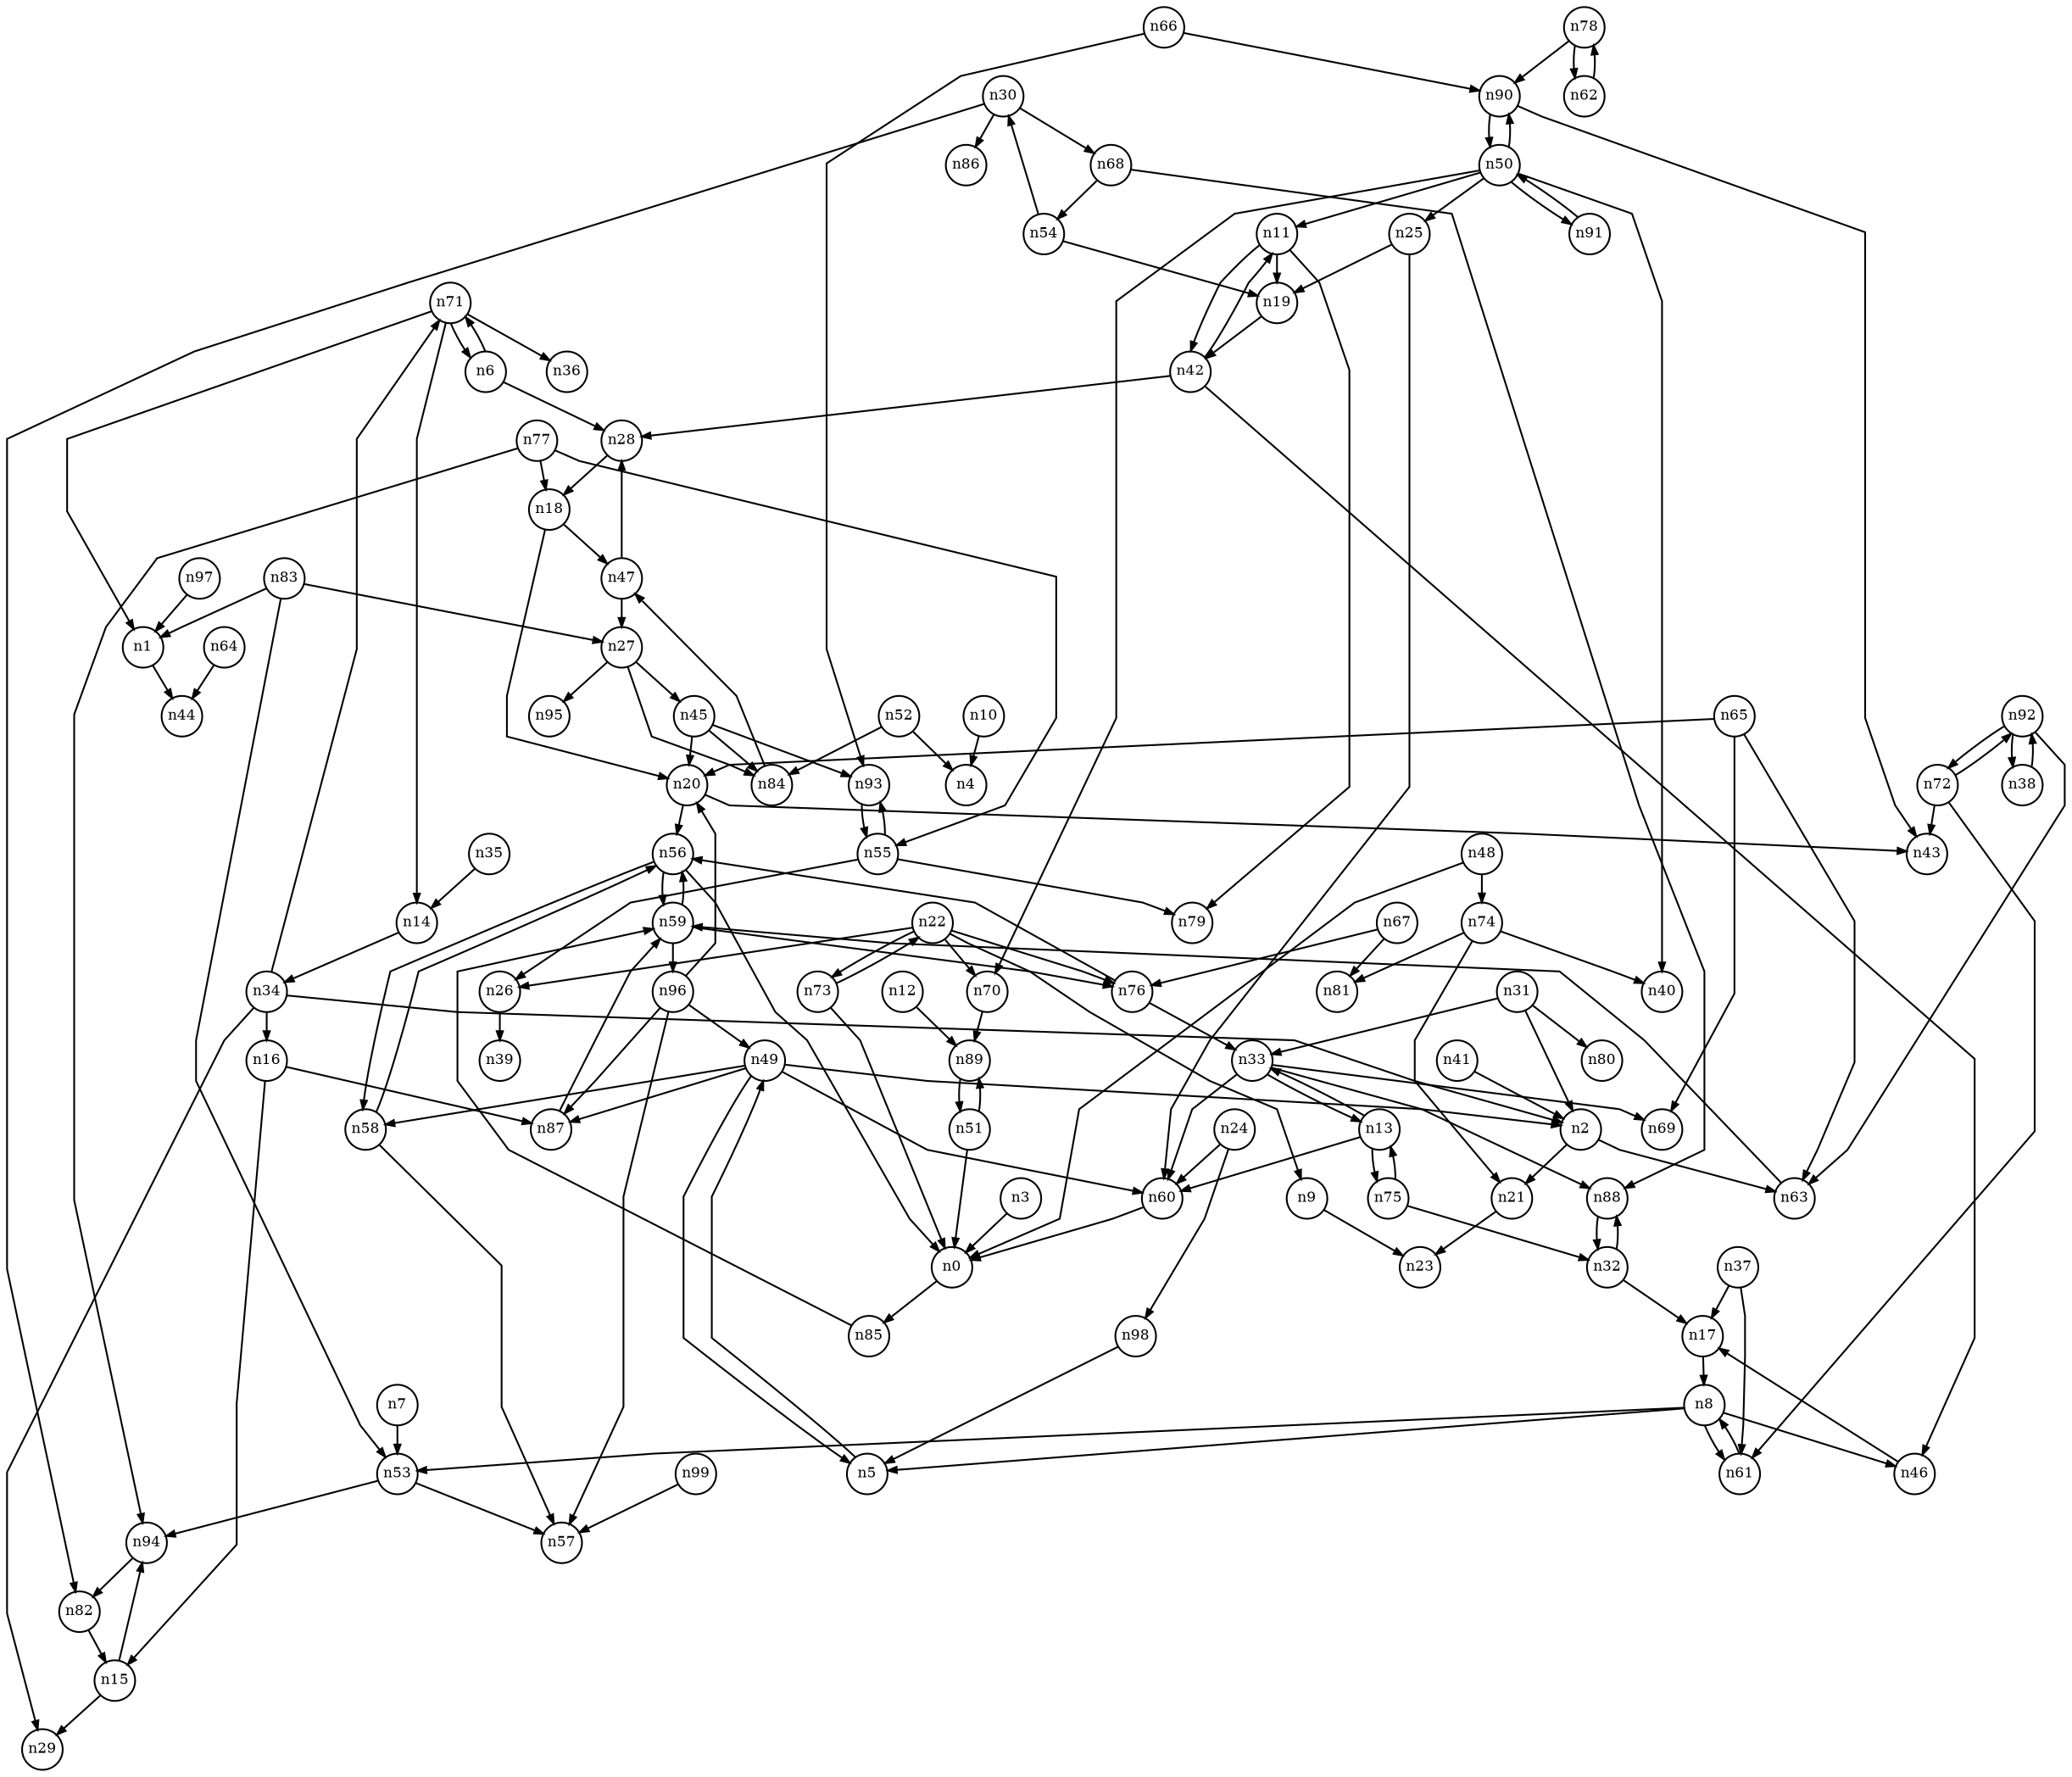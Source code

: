 digraph G{
splines=polyline;
ranksep=0.22;
nodesep=0.22;
nodesize=0.32;
fontsize=8
edge [arrowsize=0.5]
node [fontsize=8 shape=circle width=0.32 fixedsize=shape];

n1 -> n44
n21 -> n23
n2 -> n21
n2 -> n63
n63 -> n59
n0 -> n85
n3 -> n0
n28 -> n18
n6 -> n28
n6 -> n71
n71 -> n1
n71 -> n14
n71 -> n36
n71 -> n6
n53 -> n57
n53 -> n94
n7 -> n53
n5 -> n49
n8 -> n5
n8 -> n46
n8 -> n53
n8 -> n61
n46 -> n17
n61 -> n8
n9 -> n23
n10 -> n4
n19 -> n42
n11 -> n19
n11 -> n79
n11 -> n42
n89 -> n51
n12 -> n89
n33 -> n60
n33 -> n69
n33 -> n88
n33 -> n13
n13 -> n33
n13 -> n60
n13 -> n75
n60 -> n0
n15 -> n29
n15 -> n94
n94 -> n82
n16 -> n15
n16 -> n87
n87 -> n59
n20 -> n43
n20 -> n56
n18 -> n20
n18 -> n47
n22 -> n9
n22 -> n26
n22 -> n70
n22 -> n73
n22 -> n76
n26 -> n39
n70 -> n89
n73 -> n0
n73 -> n22
n76 -> n33
n76 -> n56
n24 -> n60
n24 -> n98
n98 -> n5
n25 -> n19
n25 -> n60
n45 -> n20
n45 -> n84
n45 -> n93
n27 -> n45
n27 -> n84
n27 -> n95
n84 -> n47
n82 -> n15
n30 -> n82
n30 -> n86
n30 -> n68
n31 -> n2
n31 -> n33
n31 -> n80
n17 -> n8
n32 -> n17
n32 -> n88
n88 -> n32
n34 -> n2
n34 -> n16
n34 -> n29
n34 -> n71
n14 -> n34
n35 -> n14
n37 -> n17
n37 -> n61
n41 -> n2
n42 -> n11
n42 -> n28
n42 -> n46
n93 -> n55
n47 -> n27
n47 -> n28
n48 -> n0
n48 -> n74
n74 -> n21
n74 -> n40
n74 -> n81
n49 -> n2
n49 -> n5
n49 -> n60
n49 -> n87
n49 -> n58
n50 -> n11
n50 -> n25
n50 -> n40
n50 -> n70
n50 -> n90
n50 -> n91
n90 -> n43
n90 -> n50
n91 -> n50
n51 -> n0
n51 -> n89
n52 -> n4
n52 -> n84
n54 -> n19
n54 -> n30
n55 -> n26
n55 -> n79
n55 -> n93
n56 -> n0
n56 -> n59
n56 -> n58
n59 -> n76
n59 -> n96
n59 -> n56
n58 -> n56
n58 -> n57
n96 -> n20
n96 -> n49
n96 -> n57
n96 -> n87
n64 -> n44
n65 -> n20
n65 -> n63
n65 -> n69
n66 -> n90
n66 -> n93
n67 -> n76
n67 -> n81
n68 -> n54
n68 -> n88
n72 -> n43
n72 -> n61
n72 -> n92
n92 -> n38
n92 -> n63
n92 -> n72
n75 -> n13
n75 -> n32
n77 -> n18
n77 -> n55
n77 -> n94
n62 -> n78
n78 -> n62
n78 -> n90
n83 -> n1
n83 -> n27
n83 -> n53
n85 -> n59
n38 -> n92
n97 -> n1
n99 -> n57
}
